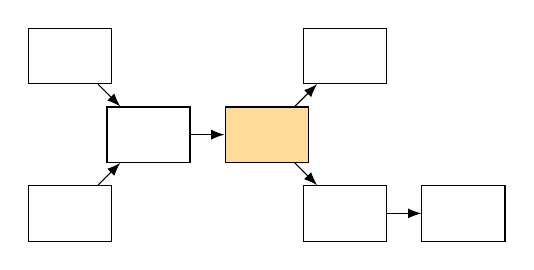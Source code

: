 \begin{tikzpicture}[textbox/.style={font=\small, draw, minimum width=30, minimum height=20, inner sep=5, align=center}]
%text width
\node[textbox] (v1) at (-2.5,1.5) {};
\node[textbox] (v3) at (-2.5,-0.5) {};
\node[textbox] (v2) at (-1.5,0.5) {};.
\node[textbox, fill=Orange!40] (v4) at (0,0.5) {};
\node[textbox] (v5) at (1,1.5) {};
\node[textbox] (v6) at (1,-0.5) {};
\node[textbox] (v7) at (2.5,-0.5) {};
\draw [-Latex] (v1) edge (v2);
\draw [-Latex] (v3) edge (v2);
\draw [-Latex] (v2) edge (v4);
\draw [-Latex] (v4) edge (v5);
\draw [-Latex] (v4) edge (v6);
\draw [-Latex] (v6) edge (v7);
\end{tikzpicture}